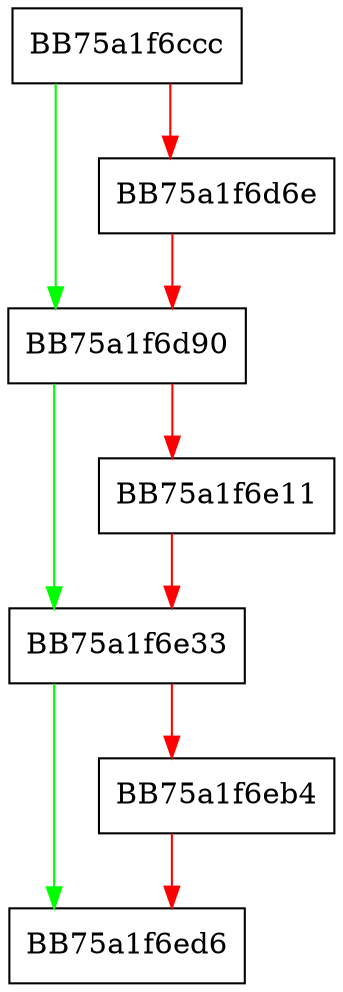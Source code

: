 digraph lmp_CreateSigattrTables {
  node [shape="box"];
  graph [splines=ortho];
  BB75a1f6ccc -> BB75a1f6d90 [color="green"];
  BB75a1f6ccc -> BB75a1f6d6e [color="red"];
  BB75a1f6d6e -> BB75a1f6d90 [color="red"];
  BB75a1f6d90 -> BB75a1f6e33 [color="green"];
  BB75a1f6d90 -> BB75a1f6e11 [color="red"];
  BB75a1f6e11 -> BB75a1f6e33 [color="red"];
  BB75a1f6e33 -> BB75a1f6ed6 [color="green"];
  BB75a1f6e33 -> BB75a1f6eb4 [color="red"];
  BB75a1f6eb4 -> BB75a1f6ed6 [color="red"];
}
